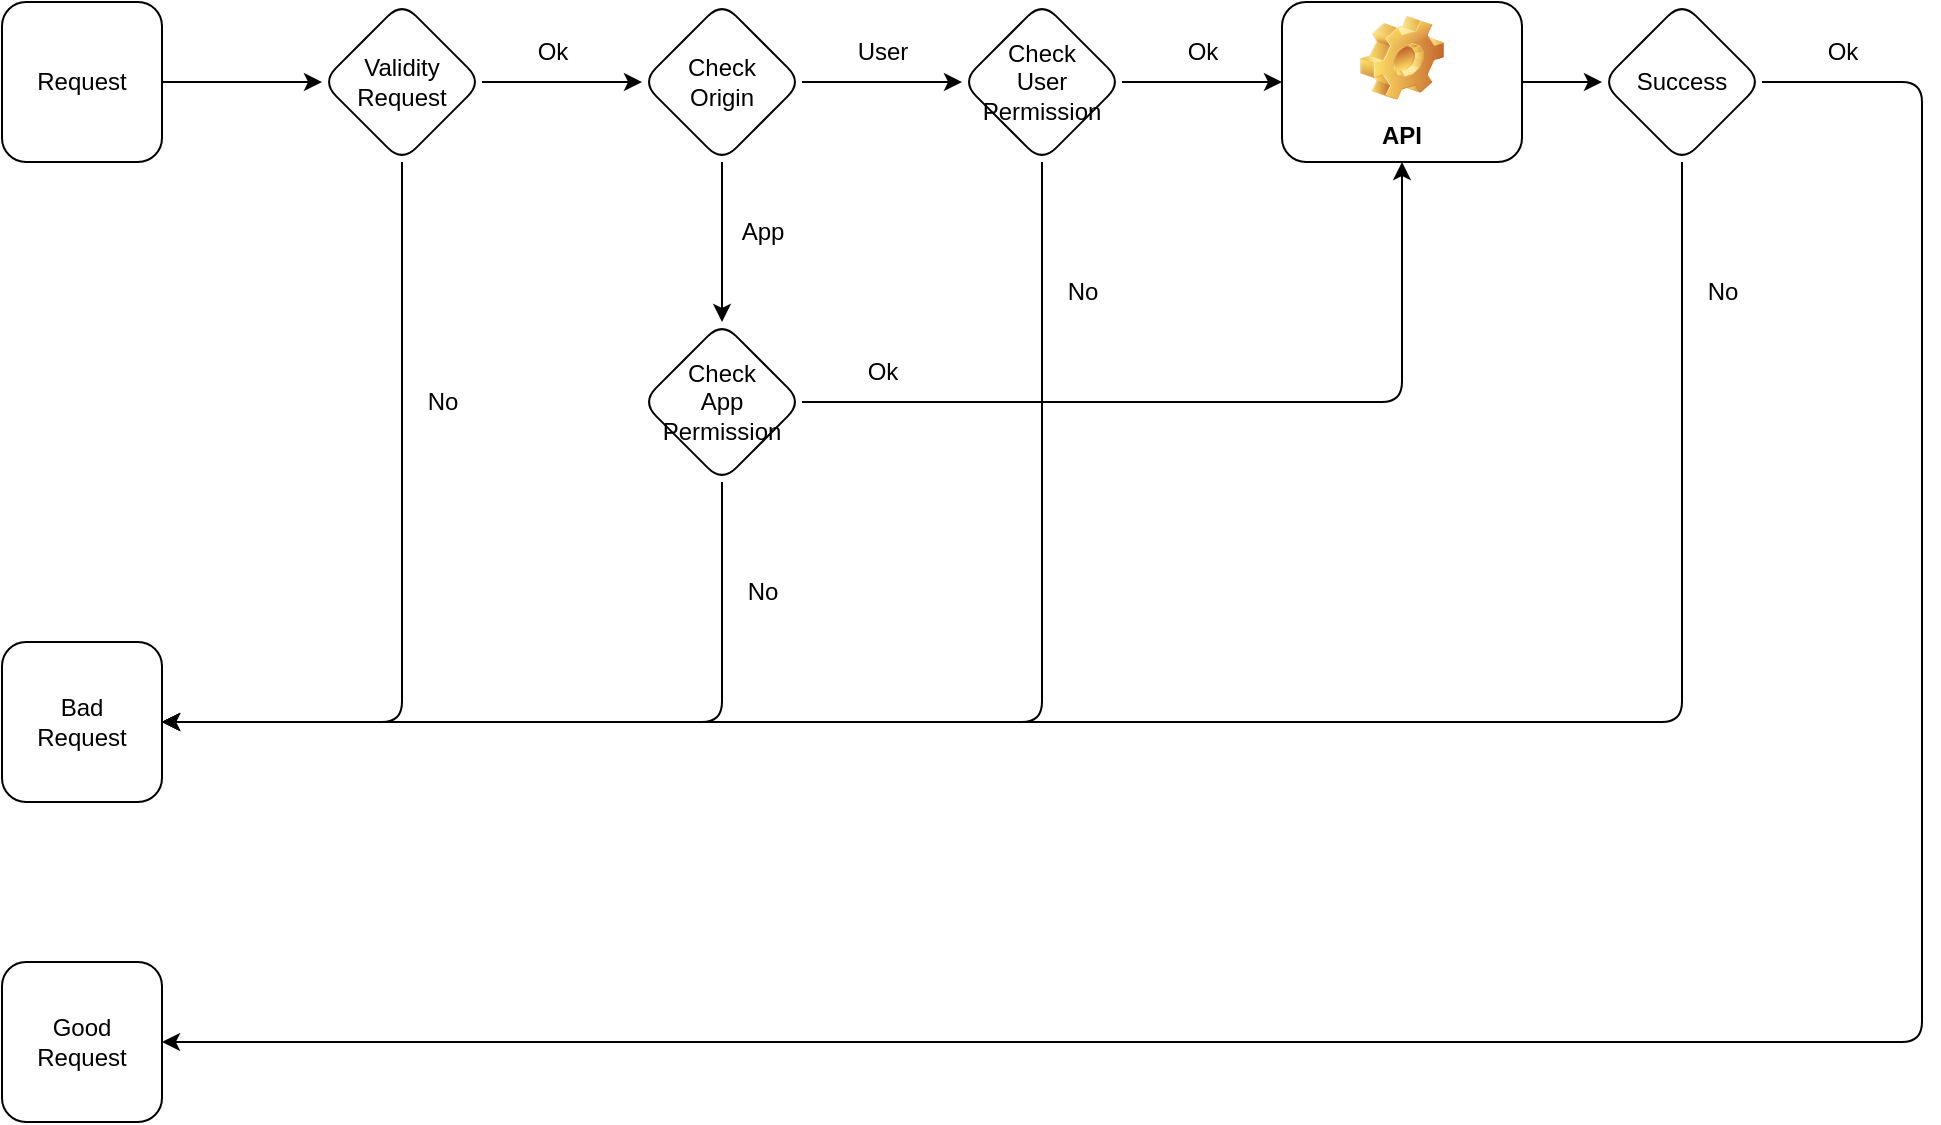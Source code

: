 <mxfile>
    <diagram id="Urhhm5MglXkoOQbSB7CL" name="Página-1">
        <mxGraphModel dx="578" dy="784" grid="1" gridSize="10" guides="1" tooltips="1" connect="1" arrows="1" fold="1" page="1" pageScale="1" pageWidth="1169" pageHeight="827" background="none" math="0" shadow="0">
            <root>
                <mxCell id="0"/>
                <mxCell id="1" parent="0"/>
                <mxCell id="5" value="" style="edgeStyle=none;html=1;rounded=1;" parent="1" source="2" target="3" edge="1">
                    <mxGeometry relative="1" as="geometry"/>
                </mxCell>
                <mxCell id="2" value="Request" style="whiteSpace=wrap;html=1;aspect=fixed;rounded=1;" parent="1" vertex="1">
                    <mxGeometry x="40" y="80" width="80" height="80" as="geometry"/>
                </mxCell>
                <mxCell id="7" value="" style="edgeStyle=none;html=1;rounded=1;" parent="1" source="3" target="6" edge="1">
                    <mxGeometry relative="1" as="geometry"/>
                </mxCell>
                <mxCell id="24" style="edgeStyle=none;html=1;entryX=1;entryY=0.5;entryDx=0;entryDy=0;rounded=1;" parent="1" source="3" target="26" edge="1">
                    <mxGeometry relative="1" as="geometry">
                        <mxPoint x="240" y="390" as="targetPoint"/>
                        <Array as="points">
                            <mxPoint x="240" y="440"/>
                        </Array>
                    </mxGeometry>
                </mxCell>
                <mxCell id="3" value="Validity&lt;br&gt;Request" style="rhombus;whiteSpace=wrap;html=1;rounded=1;" parent="1" vertex="1">
                    <mxGeometry x="200" y="80" width="80" height="80" as="geometry"/>
                </mxCell>
                <mxCell id="17" style="edgeStyle=none;html=1;exitX=1;exitY=0.5;exitDx=0;exitDy=0;entryX=0;entryY=0.5;entryDx=0;entryDy=0;rounded=1;" parent="1" source="6" target="12" edge="1">
                    <mxGeometry relative="1" as="geometry"/>
                </mxCell>
                <mxCell id="18" value="" style="edgeStyle=none;html=1;rounded=1;" parent="1" source="6" target="10" edge="1">
                    <mxGeometry relative="1" as="geometry"/>
                </mxCell>
                <mxCell id="6" value="Check&lt;br&gt;Origin" style="rhombus;whiteSpace=wrap;html=1;rounded=1;" parent="1" vertex="1">
                    <mxGeometry x="360" y="80" width="80" height="80" as="geometry"/>
                </mxCell>
                <mxCell id="9" value="Ok" style="text;html=1;align=center;verticalAlign=middle;resizable=0;points=[];autosize=1;strokeColor=none;fillColor=none;rounded=1;" parent="1" vertex="1">
                    <mxGeometry x="295" y="90" width="40" height="30" as="geometry"/>
                </mxCell>
                <mxCell id="21" style="edgeStyle=none;html=1;entryX=0.5;entryY=1;entryDx=0;entryDy=0;rounded=1;" parent="1" source="10" target="39" edge="1">
                    <mxGeometry relative="1" as="geometry">
                        <mxPoint x="720" y="130" as="targetPoint"/>
                        <Array as="points">
                            <mxPoint x="740" y="280"/>
                        </Array>
                    </mxGeometry>
                </mxCell>
                <mxCell id="23" style="edgeStyle=none;html=1;entryX=1;entryY=0.5;entryDx=0;entryDy=0;rounded=1;" parent="1" source="10" target="26" edge="1">
                    <mxGeometry relative="1" as="geometry">
                        <mxPoint x="400" y="440" as="targetPoint"/>
                        <Array as="points">
                            <mxPoint x="400" y="440"/>
                        </Array>
                    </mxGeometry>
                </mxCell>
                <mxCell id="10" value="Check&lt;br&gt;App&lt;br&gt;Permission" style="rhombus;whiteSpace=wrap;html=1;rounded=1;" parent="1" vertex="1">
                    <mxGeometry x="360" y="240" width="80" height="80" as="geometry"/>
                </mxCell>
                <mxCell id="19" value="" style="edgeStyle=none;html=1;rounded=1;entryX=0;entryY=0.5;entryDx=0;entryDy=0;" parent="1" source="12" target="39" edge="1">
                    <mxGeometry relative="1" as="geometry">
                        <mxPoint x="680" y="98" as="targetPoint"/>
                    </mxGeometry>
                </mxCell>
                <mxCell id="22" style="edgeStyle=none;html=1;rounded=1;" parent="1" source="12" edge="1">
                    <mxGeometry relative="1" as="geometry">
                        <mxPoint x="120" y="440" as="targetPoint"/>
                        <Array as="points">
                            <mxPoint x="560" y="440"/>
                        </Array>
                    </mxGeometry>
                </mxCell>
                <mxCell id="12" value="Check&lt;br&gt;User&lt;br&gt;Permission" style="rhombus;whiteSpace=wrap;html=1;rounded=1;" parent="1" vertex="1">
                    <mxGeometry x="520" y="80" width="80" height="80" as="geometry"/>
                </mxCell>
                <mxCell id="20" value="" style="edgeStyle=none;html=1;rounded=1;exitX=1;exitY=0.5;exitDx=0;exitDy=0;" parent="1" source="39" target="16" edge="1">
                    <mxGeometry relative="1" as="geometry">
                        <mxPoint x="760" y="97.5" as="sourcePoint"/>
                    </mxGeometry>
                </mxCell>
                <mxCell id="25" style="edgeStyle=none;html=1;rounded=1;" parent="1" source="16" edge="1">
                    <mxGeometry relative="1" as="geometry">
                        <mxPoint x="120" y="440" as="targetPoint"/>
                        <Array as="points">
                            <mxPoint x="880" y="440"/>
                        </Array>
                    </mxGeometry>
                </mxCell>
                <mxCell id="28" style="edgeStyle=none;html=1;entryX=1;entryY=0.5;entryDx=0;entryDy=0;rounded=1;" parent="1" source="16" target="27" edge="1">
                    <mxGeometry relative="1" as="geometry">
                        <Array as="points">
                            <mxPoint x="1000" y="120"/>
                            <mxPoint x="1000" y="600"/>
                        </Array>
                    </mxGeometry>
                </mxCell>
                <mxCell id="16" value="Success" style="rhombus;whiteSpace=wrap;html=1;rounded=1;" parent="1" vertex="1">
                    <mxGeometry x="840" y="80" width="80" height="80" as="geometry"/>
                </mxCell>
                <mxCell id="26" value="Bad&lt;br&gt;Request" style="whiteSpace=wrap;html=1;aspect=fixed;rounded=1;" parent="1" vertex="1">
                    <mxGeometry x="40" y="400" width="80" height="80" as="geometry"/>
                </mxCell>
                <mxCell id="27" value="Good&lt;br&gt;Request" style="whiteSpace=wrap;html=1;aspect=fixed;rounded=1;" parent="1" vertex="1">
                    <mxGeometry x="40" y="560" width="80" height="80" as="geometry"/>
                </mxCell>
                <mxCell id="29" value="No" style="text;html=1;align=center;verticalAlign=middle;resizable=0;points=[];autosize=1;strokeColor=none;fillColor=none;rounded=1;" parent="1" vertex="1">
                    <mxGeometry x="240" y="265" width="40" height="30" as="geometry"/>
                </mxCell>
                <mxCell id="30" value="User" style="text;html=1;align=center;verticalAlign=middle;resizable=0;points=[];autosize=1;strokeColor=none;fillColor=none;rounded=1;" parent="1" vertex="1">
                    <mxGeometry x="455" y="90" width="50" height="30" as="geometry"/>
                </mxCell>
                <mxCell id="31" value="Ok" style="text;html=1;align=center;verticalAlign=middle;resizable=0;points=[];autosize=1;strokeColor=none;fillColor=none;rounded=1;" parent="1" vertex="1">
                    <mxGeometry x="620" y="90" width="40" height="30" as="geometry"/>
                </mxCell>
                <mxCell id="32" value="App" style="text;html=1;align=center;verticalAlign=middle;resizable=0;points=[];autosize=1;strokeColor=none;fillColor=none;rounded=1;" parent="1" vertex="1">
                    <mxGeometry x="400" y="180" width="40" height="30" as="geometry"/>
                </mxCell>
                <mxCell id="33" value="Ok" style="text;html=1;align=center;verticalAlign=middle;resizable=0;points=[];autosize=1;strokeColor=none;fillColor=none;rounded=1;" parent="1" vertex="1">
                    <mxGeometry x="460" y="250" width="40" height="30" as="geometry"/>
                </mxCell>
                <mxCell id="34" value="No" style="text;html=1;align=center;verticalAlign=middle;resizable=0;points=[];autosize=1;strokeColor=none;fillColor=none;rounded=1;" parent="1" vertex="1">
                    <mxGeometry x="400" y="360" width="40" height="30" as="geometry"/>
                </mxCell>
                <mxCell id="35" value="No" style="text;html=1;align=center;verticalAlign=middle;resizable=0;points=[];autosize=1;strokeColor=none;fillColor=none;rounded=1;" parent="1" vertex="1">
                    <mxGeometry x="560" y="210" width="40" height="30" as="geometry"/>
                </mxCell>
                <mxCell id="36" value="No" style="text;html=1;align=center;verticalAlign=middle;resizable=0;points=[];autosize=1;strokeColor=none;fillColor=none;rounded=1;" parent="1" vertex="1">
                    <mxGeometry x="880" y="210" width="40" height="30" as="geometry"/>
                </mxCell>
                <mxCell id="37" value="Ok" style="text;html=1;align=center;verticalAlign=middle;resizable=0;points=[];autosize=1;strokeColor=none;fillColor=none;rounded=1;" parent="1" vertex="1">
                    <mxGeometry x="940" y="90" width="40" height="30" as="geometry"/>
                </mxCell>
                <mxCell id="39" value="API" style="label;whiteSpace=wrap;html=1;align=center;verticalAlign=bottom;spacingLeft=0;spacingBottom=4;imageAlign=center;imageVerticalAlign=top;image=img/clipart/Gear_128x128.png" parent="1" vertex="1">
                    <mxGeometry x="680" y="80" width="120" height="80" as="geometry"/>
                </mxCell>
            </root>
        </mxGraphModel>
    </diagram>
</mxfile>